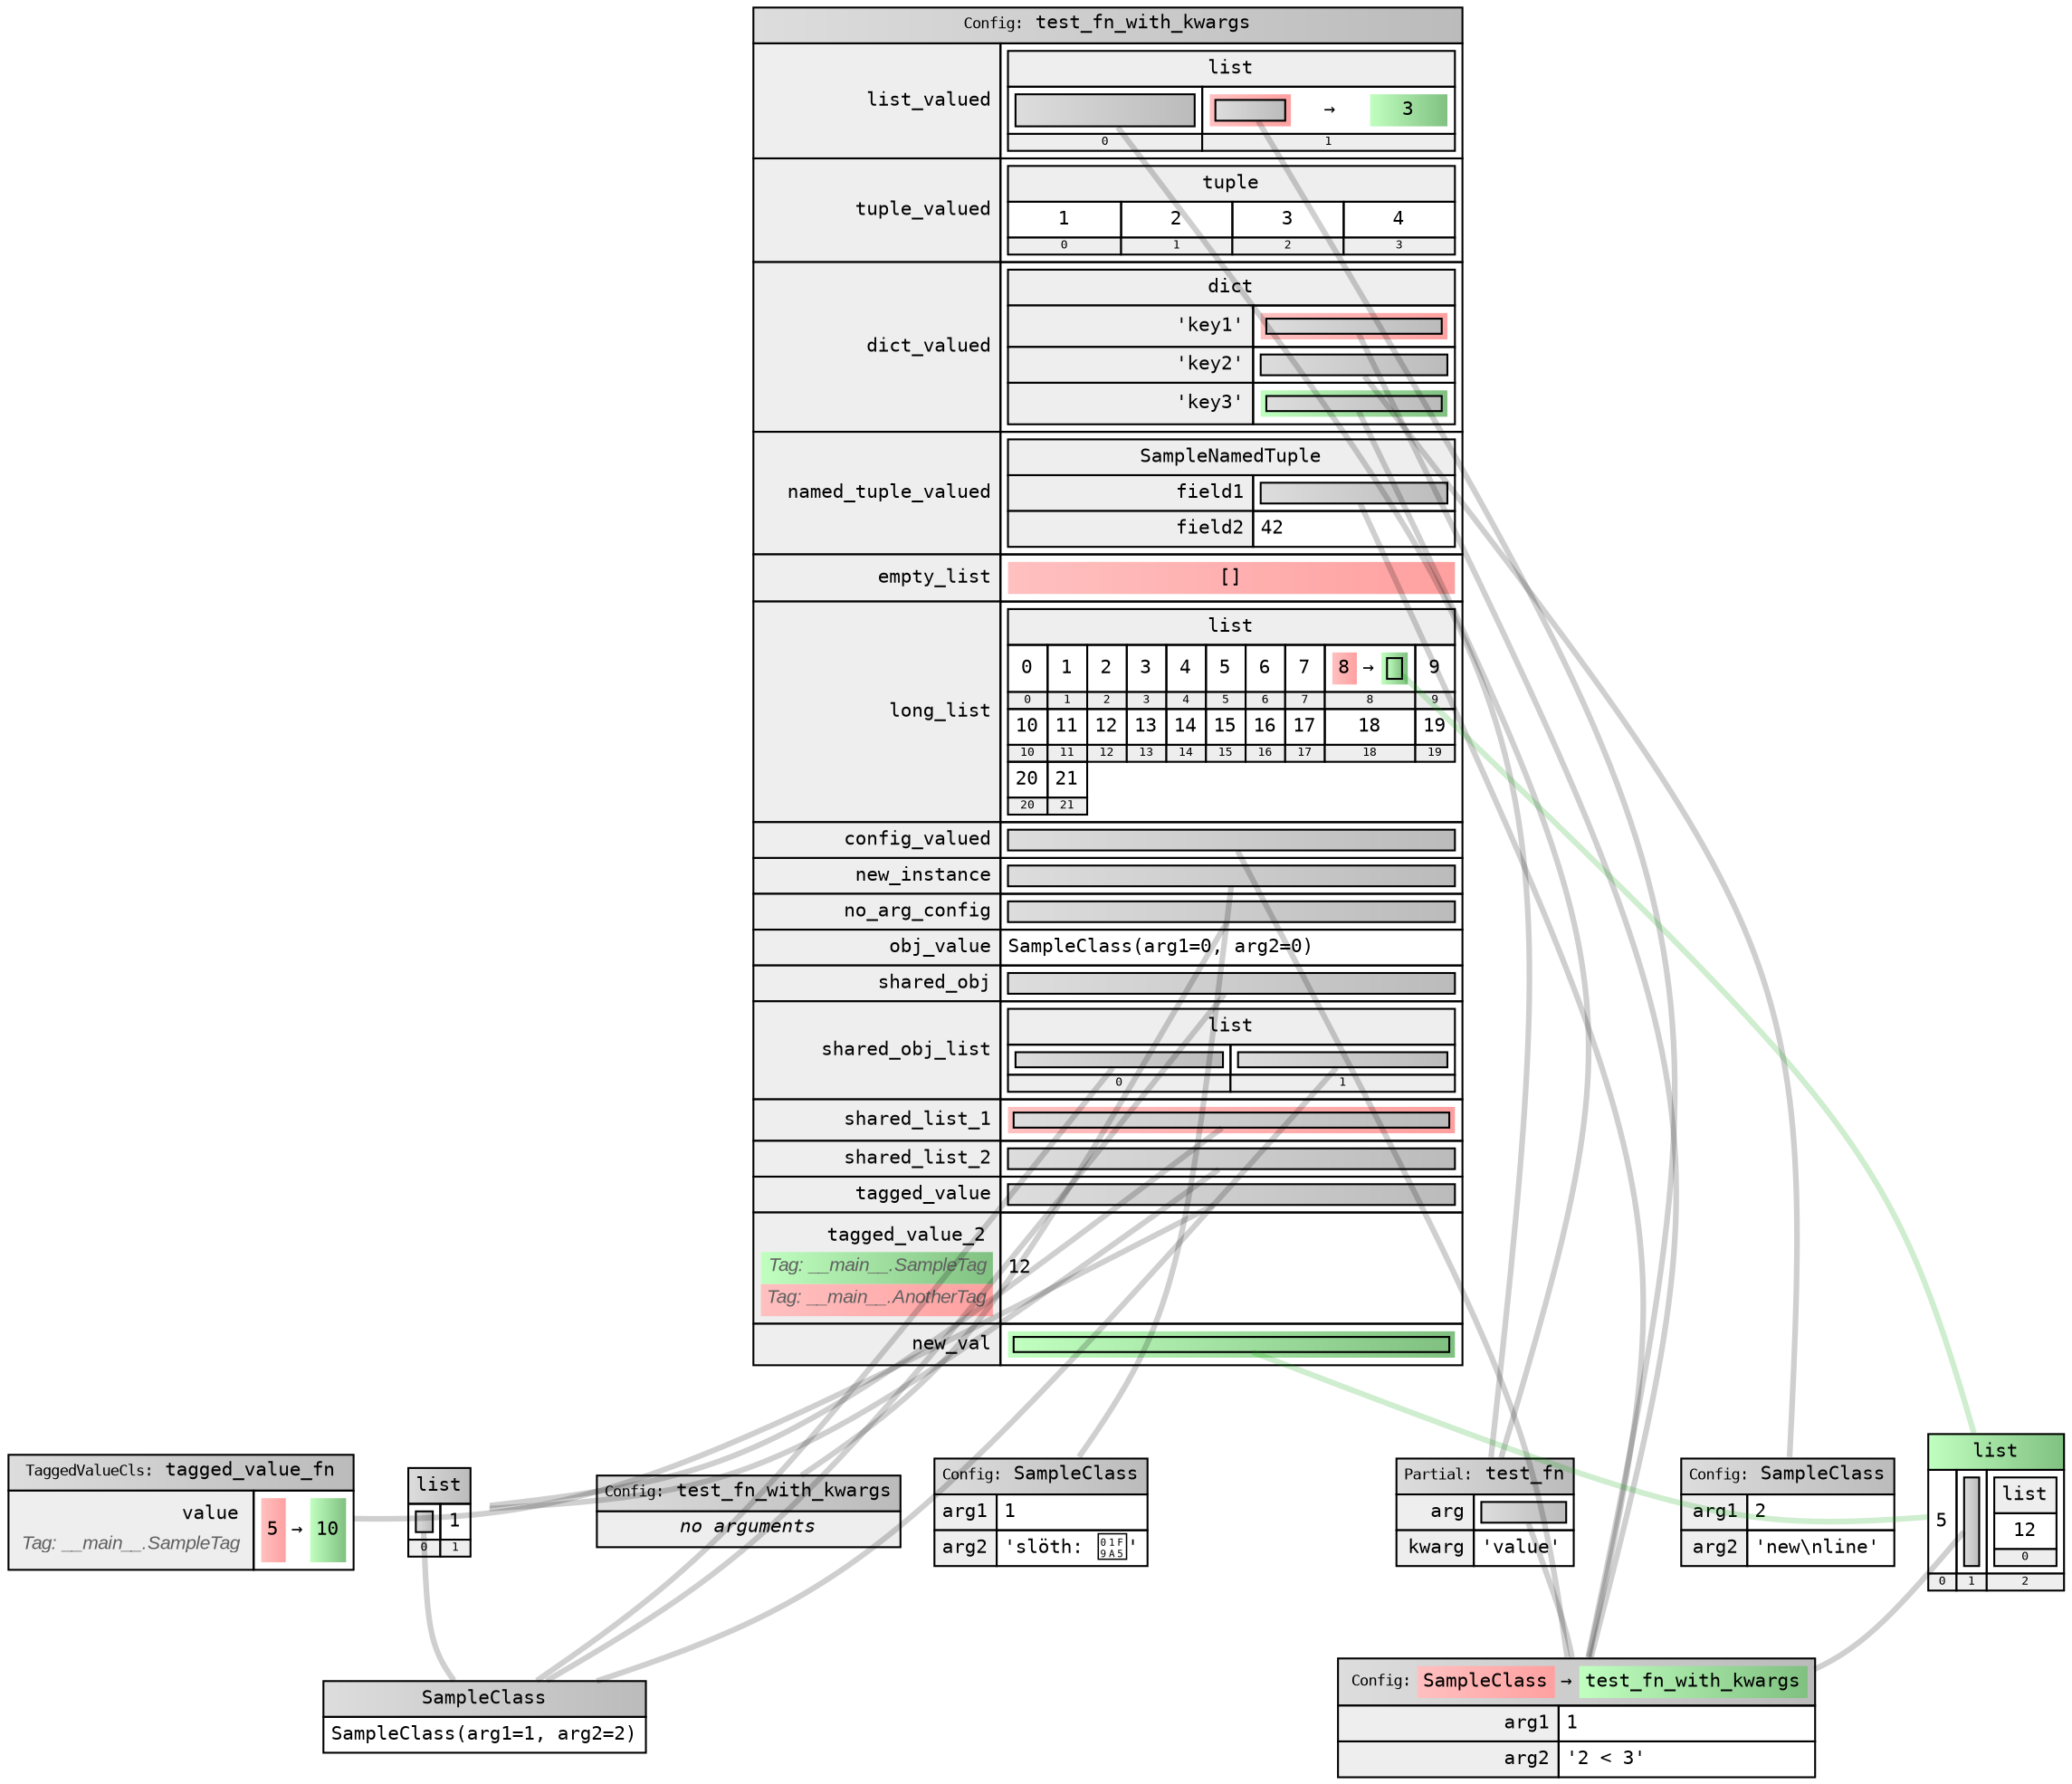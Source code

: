 graph {
	graph [overlap=false splines=curved]
	node [fontname=Courier fontsize=10 margin=0 shape=none]
	edge [color="#00000030" penwidth=3]
	2 [label=<<table border="0" cellspacing="0" cellborder="1" cellpadding="3"><tr><td colspan="2" bgcolor="#dddddd:#bbbbbb" style="solid"><table border="0" cellspacing="0" cellborder="0" cellpadding="3"><tr><td><font point-size="8">Config:</font></td><td bgcolor="#ffc0c0:#ffa0a0">SampleClass</td><td>&rarr;</td><td bgcolor="#c0ffc0:#80c080">test_fn_with_kwargs</td></tr></table></td></tr><tr><td align="right" bgcolor="#eeeeee">arg1</td><td align="left">1</td></tr><tr><td align="right" bgcolor="#eeeeee">arg2</td><td align="left">&#x27;2 &lt; 3&#x27;</td></tr></table>>]
		1:0:c -- 2:c [color="#00000030"]
	1 [label=<<table border="0" cellspacing="0" cellborder="1" cellpadding="3"><tr><td colspan="2" bgcolor="#dddddd:#bbbbbb" style="solid"><font point-size="8">Partial:</font>&nbsp;test_fn</td></tr><tr><td align="right" bgcolor="#eeeeee">arg</td><td align="left"><table border="0" cellspacing="0" cellborder="1" cellpadding="3" style="solid"><tr><td port="0" bgcolor="#dddddd:#bbbbbb" style="solid"></td></tr></table></td></tr><tr><td align="right" bgcolor="#eeeeee">kwarg</td><td align="left">&#x27;value&#x27;</td></tr></table>>]
		0:1:c -- 1:c [color="#00000030"]
		0:2:c -- 2:c [color="#00000030"]
		0:3:c -- 2:c [color="#00000030"]
	3 [label=<<table border="0" cellspacing="0" cellborder="1" cellpadding="3"><tr><td colspan="2" bgcolor="#dddddd:#bbbbbb" style="solid"><font point-size="8">Config:</font>&nbsp;SampleClass</td></tr><tr><td align="right" bgcolor="#eeeeee">arg1</td><td align="left">2</td></tr><tr><td align="right" bgcolor="#eeeeee">arg2</td><td align="left">&#x27;new\nline&#x27;</td></tr></table>>]
		0:4:c -- 3:c [color="#00000030"]
		0:5:c -- 1:c [color="#00000030"]
		0:6:c -- 2:c [color="#00000030"]
		4:7:c -- 2:c [color="#00000030"]
	4 [label=<<table border="0" cellspacing="0" cellborder="1" cellpadding="3"><tr><td colspan="3" bgcolor="#c0ffc0:#80c080" style="solid">list</td></tr><tr><td>5</td><td><table border="0" cellspacing="0" cellborder="1" cellpadding="3" style="solid"><tr><td port="7" bgcolor="#dddddd:#bbbbbb" style="solid"></td></tr></table></td><td><table border="0" cellspacing="0" cellborder="1" cellpadding="3"><tr><td colspan="1" bgcolor="#eeeeee" style="solid">list</td></tr><tr><td>12</td></tr><tr><td cellpadding="0" bgcolor="#eeeeee"><font point-size="6">0</font></td></tr></table></td></tr><tr><td cellpadding="0" bgcolor="#eeeeee"><font point-size="6">0</font></td><td cellpadding="0" bgcolor="#eeeeee"><font point-size="6">1</font></td><td cellpadding="0" bgcolor="#eeeeee"><font point-size="6">2</font></td></tr></table>>]
		0:8:c -- 4:c [color="#00a00030"]
		0:9:c -- 2:c [color="#00000030"]
	5 [label=<<table border="0" cellspacing="0" cellborder="1" cellpadding="3"><tr><td colspan="2" bgcolor="#dddddd:#bbbbbb" style="solid"><font point-size="8">Config:</font>&nbsp;SampleClass</td></tr><tr><td align="right" bgcolor="#eeeeee">arg1</td><td align="left">1</td></tr><tr><td align="right" bgcolor="#eeeeee">arg2</td><td align="left">&#x27;slöth: 🦥&#x27;</td></tr></table>>]
		0:10:c -- 5:c [color="#00000030"]
	6 [label=<<table border="0" cellspacing="0" cellborder="1" cellpadding="3"><tr><td colspan="2" bgcolor="#dddddd:#bbbbbb" style="solid"><font point-size="8">Config:</font>&nbsp;test_fn_with_kwargs</td></tr><tr><td colspan="2" bgcolor="#eeeeee" style="solid"><i>no arguments</i></td></tr></table>>]
		0:11:c -- 6:c [color="#00000030"]
	7 [label=<<table border="0" cellspacing="0" cellborder="1" cellpadding="3"><tr><td colspan="1" bgcolor="#dddddd:#bbbbbb" style="solid">SampleClass</td></tr><tr><td>SampleClass(arg1=1, arg2=2)</td></tr></table>>]
		0:12:c -- 7:c [color="#00000030"]
		0:13:c -- 7:c [color="#00000030"]
		0:14:c -- 7:c [color="#00000030"]
		8:15:c -- 7:c [color="#00000030"]
	8 [label=<<table border="0" cellspacing="0" cellborder="1" cellpadding="3"><tr><td colspan="2" bgcolor="#dddddd:#bbbbbb" style="solid">list</td></tr><tr><td><table border="0" cellspacing="0" cellborder="1" cellpadding="3" style="solid"><tr><td port="15" bgcolor="#dddddd:#bbbbbb" style="solid"></td></tr></table></td><td>1</td></tr><tr><td cellpadding="0" bgcolor="#eeeeee"><font point-size="6">0</font></td><td cellpadding="0" bgcolor="#eeeeee"><font point-size="6">1</font></td></tr></table>>]
		0:16:c -- 8:c [color="#00000030"]
		0:17:c -- 8:c [color="#00000030"]
	9 [label=<<table border="0" cellspacing="0" cellborder="1" cellpadding="3"><tr><td colspan="2" bgcolor="#dddddd:#bbbbbb" style="solid"><font point-size="8">TaggedValueCls:</font>&nbsp;tagged_value_fn</td></tr><tr><td align="right" bgcolor="#eeeeee"><table border="0" cellspacing="0" cellborder="0" cellpadding="3"><tr><td align="right">value</td></tr><tr><td align="right"><font face="arial" color="#606060"><i>Tag: __main__.SampleTag</i></font></td></tr></table></td><td align="left"><table border="0" cellspacing="0" cellborder="0" cellpadding="3"><tr><td bgcolor="#ffc0c0:#ffa0a0">5</td><td>&rarr;</td><td bgcolor="#c0ffc0:#80c080">10</td></tr></table></td></tr></table>>]
		0:18:c -- 9:c [color="#00000030"]
		0:19:c -- 4:c [color="#00a00030"]
	0 [label=<<table border="0" cellspacing="0" cellborder="1" cellpadding="3"><tr><td colspan="2" bgcolor="#dddddd:#bbbbbb" style="solid"><font point-size="8">Config:</font>&nbsp;test_fn_with_kwargs</td></tr><tr><td align="right" bgcolor="#eeeeee">list_valued</td><td align="left"><table border="0" cellspacing="0" cellborder="1" cellpadding="3"><tr><td colspan="2" bgcolor="#eeeeee" style="solid">list</td></tr><tr><td><table border="0" cellspacing="0" cellborder="1" cellpadding="3" style="solid"><tr><td port="1" bgcolor="#dddddd:#bbbbbb" style="solid"></td></tr></table></td><td><table border="0" cellspacing="0" cellborder="0" cellpadding="3"><tr><td bgcolor="#ffc0c0:#ffa0a0"><table border="0" cellspacing="0" cellborder="1" cellpadding="3" style="solid"><tr><td port="2" bgcolor="#dddddd:#bbbbbb" style="solid"></td></tr></table></td><td>&rarr;</td><td bgcolor="#c0ffc0:#80c080">3</td></tr></table></td></tr><tr><td cellpadding="0" bgcolor="#eeeeee"><font point-size="6">0</font></td><td cellpadding="0" bgcolor="#eeeeee"><font point-size="6">1</font></td></tr></table></td></tr><tr><td align="right" bgcolor="#eeeeee">tuple_valued</td><td align="left"><table border="0" cellspacing="0" cellborder="1" cellpadding="3"><tr><td colspan="4" bgcolor="#eeeeee" style="solid">tuple</td></tr><tr><td>1</td><td>2</td><td>3</td><td>4</td></tr><tr><td cellpadding="0" bgcolor="#eeeeee"><font point-size="6">0</font></td><td cellpadding="0" bgcolor="#eeeeee"><font point-size="6">1</font></td><td cellpadding="0" bgcolor="#eeeeee"><font point-size="6">2</font></td><td cellpadding="0" bgcolor="#eeeeee"><font point-size="6">3</font></td></tr></table></td></tr><tr><td align="right" bgcolor="#eeeeee">dict_valued</td><td align="left"><table border="0" cellspacing="0" cellborder="1" cellpadding="3"><tr><td colspan="2" bgcolor="#eeeeee" style="solid">dict</td></tr><tr><td align="right" bgcolor="#eeeeee">&#x27;key1&#x27;</td><td align="left"><table border="0" cellspacing="0" cellborder="0" cellpadding="3"><tr><td bgcolor="#ffc0c0:#ffa0a0"><table border="0" cellspacing="0" cellborder="1" cellpadding="3" style="solid"><tr><td port="3" bgcolor="#dddddd:#bbbbbb" style="solid"></td></tr></table></td></tr></table></td></tr><tr><td align="right" bgcolor="#eeeeee">&#x27;key2&#x27;</td><td align="left"><table border="0" cellspacing="0" cellborder="1" cellpadding="3" style="solid"><tr><td port="4" bgcolor="#dddddd:#bbbbbb" style="solid"></td></tr></table></td></tr><tr><td align="right" bgcolor="#eeeeee">&#x27;key3&#x27;</td><td align="left"><table border="0" cellspacing="0" cellborder="0" cellpadding="3"><tr><td bgcolor="#c0ffc0:#80c080"><table border="0" cellspacing="0" cellborder="1" cellpadding="3" style="solid"><tr><td port="5" bgcolor="#dddddd:#bbbbbb" style="solid"></td></tr></table></td></tr></table></td></tr></table></td></tr><tr><td align="right" bgcolor="#eeeeee">named_tuple_valued</td><td align="left"><table border="0" cellspacing="0" cellborder="1" cellpadding="3"><tr><td colspan="2" bgcolor="#eeeeee" style="solid">SampleNamedTuple</td></tr><tr><td align="right" bgcolor="#eeeeee">field1</td><td align="left"><table border="0" cellspacing="0" cellborder="1" cellpadding="3" style="solid"><tr><td port="6" bgcolor="#dddddd:#bbbbbb" style="solid"></td></tr></table></td></tr><tr><td align="right" bgcolor="#eeeeee">field2</td><td align="left">42</td></tr></table></td></tr><tr><td align="right" bgcolor="#eeeeee">empty_list</td><td align="left"><table border="0" cellspacing="0" cellborder="0" cellpadding="3"><tr><td bgcolor="#ffc0c0:#ffa0a0">[]</td></tr></table></td></tr><tr><td align="right" bgcolor="#eeeeee">long_list</td><td align="left"><table border="0" cellspacing="0" cellborder="1" cellpadding="3"><tr><td colspan="10" bgcolor="#eeeeee" style="solid">list</td></tr><tr><td>0</td><td>1</td><td>2</td><td>3</td><td>4</td><td>5</td><td>6</td><td>7</td><td><table border="0" cellspacing="0" cellborder="0" cellpadding="3"><tr><td bgcolor="#ffc0c0:#ffa0a0">8</td><td>&rarr;</td><td bgcolor="#c0ffc0:#80c080"><table border="0" cellspacing="0" cellborder="1" cellpadding="3" style="solid"><tr><td port="8" bgcolor="#c0ffc0:#80c080" style="solid"></td></tr></table></td></tr></table></td><td>9</td></tr><tr><td cellpadding="0" bgcolor="#eeeeee"><font point-size="6">0</font></td><td cellpadding="0" bgcolor="#eeeeee"><font point-size="6">1</font></td><td cellpadding="0" bgcolor="#eeeeee"><font point-size="6">2</font></td><td cellpadding="0" bgcolor="#eeeeee"><font point-size="6">3</font></td><td cellpadding="0" bgcolor="#eeeeee"><font point-size="6">4</font></td><td cellpadding="0" bgcolor="#eeeeee"><font point-size="6">5</font></td><td cellpadding="0" bgcolor="#eeeeee"><font point-size="6">6</font></td><td cellpadding="0" bgcolor="#eeeeee"><font point-size="6">7</font></td><td cellpadding="0" bgcolor="#eeeeee"><font point-size="6">8</font></td><td cellpadding="0" bgcolor="#eeeeee"><font point-size="6">9</font></td></tr><tr><td>10</td><td>11</td><td>12</td><td>13</td><td>14</td><td>15</td><td>16</td><td>17</td><td>18</td><td>19</td></tr><tr><td cellpadding="0" bgcolor="#eeeeee"><font point-size="6">10</font></td><td cellpadding="0" bgcolor="#eeeeee"><font point-size="6">11</font></td><td cellpadding="0" bgcolor="#eeeeee"><font point-size="6">12</font></td><td cellpadding="0" bgcolor="#eeeeee"><font point-size="6">13</font></td><td cellpadding="0" bgcolor="#eeeeee"><font point-size="6">14</font></td><td cellpadding="0" bgcolor="#eeeeee"><font point-size="6">15</font></td><td cellpadding="0" bgcolor="#eeeeee"><font point-size="6">16</font></td><td cellpadding="0" bgcolor="#eeeeee"><font point-size="6">17</font></td><td cellpadding="0" bgcolor="#eeeeee"><font point-size="6">18</font></td><td cellpadding="0" bgcolor="#eeeeee"><font point-size="6">19</font></td></tr><tr><td>20</td><td>21</td></tr><tr><td cellpadding="0" bgcolor="#eeeeee"><font point-size="6">20</font></td><td cellpadding="0" bgcolor="#eeeeee"><font point-size="6">21</font></td></tr></table></td></tr><tr><td align="right" bgcolor="#eeeeee">config_valued</td><td align="left"><table border="0" cellspacing="0" cellborder="1" cellpadding="3" style="solid"><tr><td port="9" bgcolor="#dddddd:#bbbbbb" style="solid"></td></tr></table></td></tr><tr><td align="right" bgcolor="#eeeeee">new_instance</td><td align="left"><table border="0" cellspacing="0" cellborder="1" cellpadding="3" style="solid"><tr><td port="10" bgcolor="#dddddd:#bbbbbb" style="solid"></td></tr></table></td></tr><tr><td align="right" bgcolor="#eeeeee">no_arg_config</td><td align="left"><table border="0" cellspacing="0" cellborder="1" cellpadding="3" style="solid"><tr><td port="11" bgcolor="#dddddd:#bbbbbb" style="solid"></td></tr></table></td></tr><tr><td align="right" bgcolor="#eeeeee">obj_value</td><td align="left">SampleClass(arg1=0, arg2=0)</td></tr><tr><td align="right" bgcolor="#eeeeee">shared_obj</td><td align="left"><table border="0" cellspacing="0" cellborder="1" cellpadding="3" style="solid"><tr><td port="12" bgcolor="#dddddd:#bbbbbb" style="solid"></td></tr></table></td></tr><tr><td align="right" bgcolor="#eeeeee">shared_obj_list</td><td align="left"><table border="0" cellspacing="0" cellborder="1" cellpadding="3"><tr><td colspan="2" bgcolor="#eeeeee" style="solid">list</td></tr><tr><td><table border="0" cellspacing="0" cellborder="1" cellpadding="3" style="solid"><tr><td port="13" bgcolor="#dddddd:#bbbbbb" style="solid"></td></tr></table></td><td><table border="0" cellspacing="0" cellborder="1" cellpadding="3" style="solid"><tr><td port="14" bgcolor="#dddddd:#bbbbbb" style="solid"></td></tr></table></td></tr><tr><td cellpadding="0" bgcolor="#eeeeee"><font point-size="6">0</font></td><td cellpadding="0" bgcolor="#eeeeee"><font point-size="6">1</font></td></tr></table></td></tr><tr><td align="right" bgcolor="#eeeeee">shared_list_1</td><td align="left"><table border="0" cellspacing="0" cellborder="0" cellpadding="3"><tr><td bgcolor="#ffc0c0:#ffa0a0"><table border="0" cellspacing="0" cellborder="1" cellpadding="3" style="solid"><tr><td port="16" bgcolor="#dddddd:#bbbbbb" style="solid"></td></tr></table></td></tr></table></td></tr><tr><td align="right" bgcolor="#eeeeee">shared_list_2</td><td align="left"><table border="0" cellspacing="0" cellborder="1" cellpadding="3" style="solid"><tr><td port="17" bgcolor="#dddddd:#bbbbbb" style="solid"></td></tr></table></td></tr><tr><td align="right" bgcolor="#eeeeee">tagged_value</td><td align="left"><table border="0" cellspacing="0" cellborder="1" cellpadding="3" style="solid"><tr><td port="18" bgcolor="#dddddd:#bbbbbb" style="solid"></td></tr></table></td></tr><tr><td align="right" bgcolor="#eeeeee"><table border="0" cellspacing="0" cellborder="0" cellpadding="3"><tr><td align="right">tagged_value_2</td></tr><tr><td align="right" bgcolor="#c0ffc0:#80c080"><font face="arial" color="#606060"><i>Tag: __main__.SampleTag</i></font></td></tr><tr><td align="right" bgcolor="#ffc0c0:#ffa0a0"><font face="arial" color="#606060"><i>Tag: __main__.AnotherTag</i></font></td></tr></table></td><td align="left">12</td></tr><tr><td align="right" bgcolor="#eeeeee">new_val</td><td align="left"><table border="0" cellspacing="0" cellborder="0" cellpadding="3"><tr><td bgcolor="#c0ffc0:#80c080"><table border="0" cellspacing="0" cellborder="1" cellpadding="3" style="solid"><tr><td port="19" bgcolor="#c0ffc0:#80c080" style="solid"></td></tr></table></td></tr></table></td></tr></table>>]
}